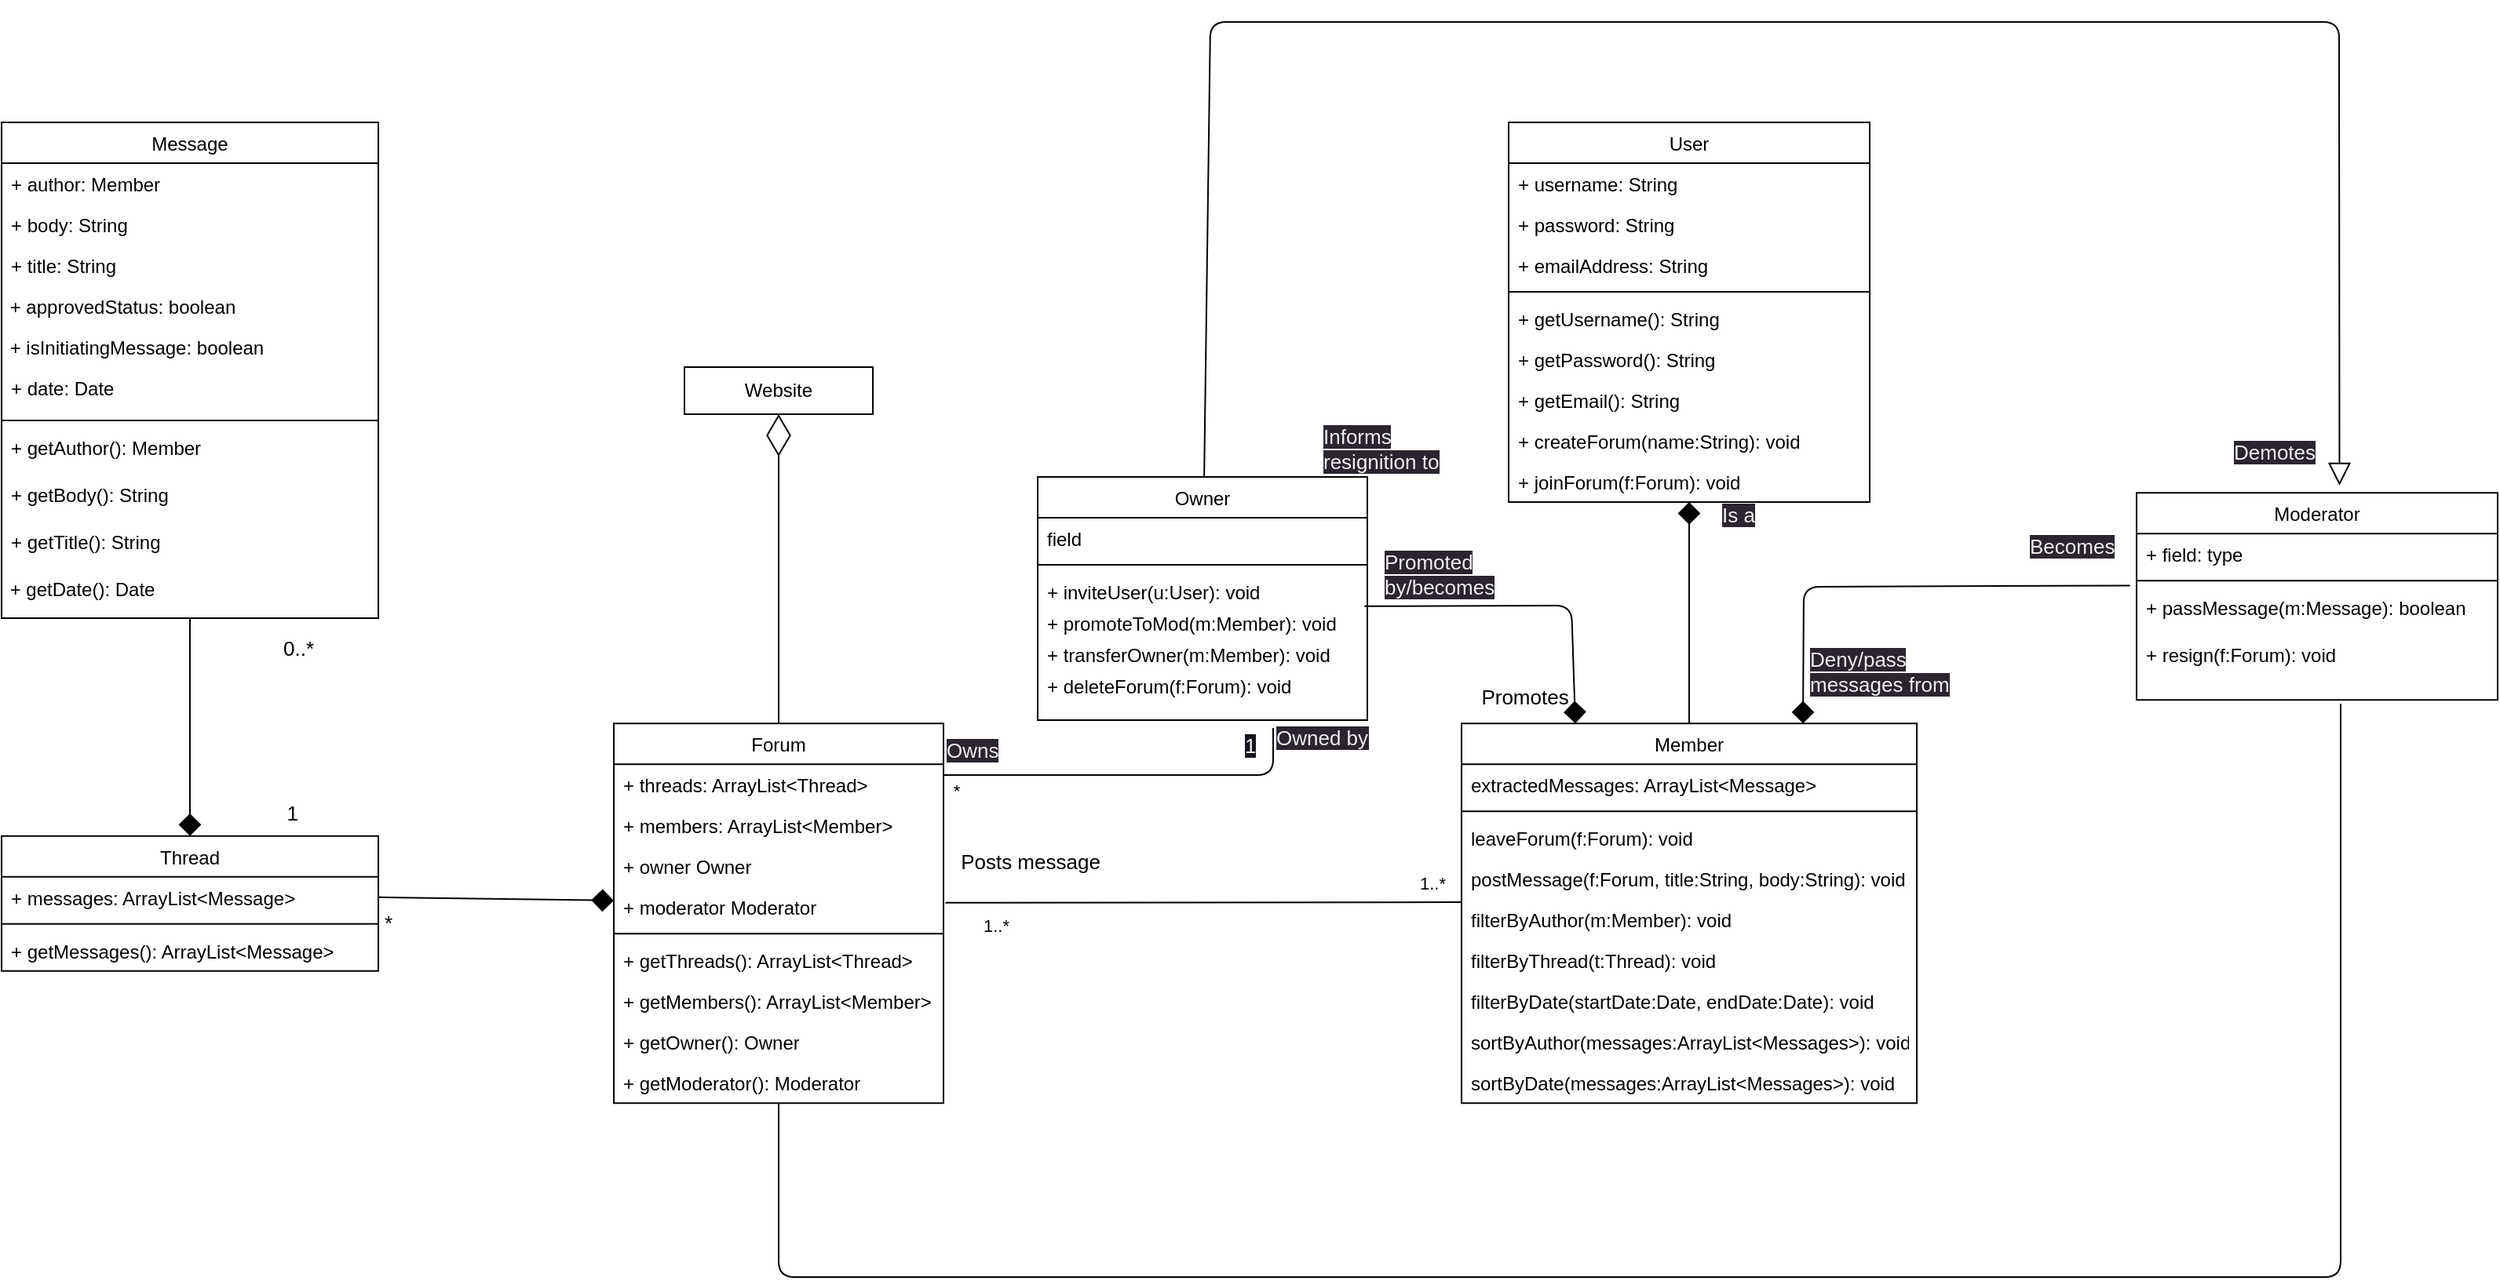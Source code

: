 <mxfile version="22.0.8" type="github">
  <diagram id="C5RBs43oDa-KdzZeNtuy" name="Page-1">
    <mxGraphModel dx="2156" dy="1355" grid="1" gridSize="10" guides="1" tooltips="1" connect="1" arrows="1" fold="1" page="0" pageScale="1" pageWidth="827" pageHeight="1169" math="0" shadow="0">
      <root>
        <mxCell id="WIyWlLk6GJQsqaUBKTNV-0" />
        <mxCell id="WIyWlLk6GJQsqaUBKTNV-1" parent="WIyWlLk6GJQsqaUBKTNV-0" />
        <mxCell id="13" value="&lt;span style=&quot;font-weight: normal;&quot;&gt;User&lt;/span&gt;" style="swimlane;fontStyle=1;align=center;verticalAlign=top;childLayout=stackLayout;horizontal=1;startSize=26;horizontalStack=0;resizeParent=1;resizeParentMax=0;resizeLast=0;collapsible=1;marginBottom=0;whiteSpace=wrap;html=1;" parent="WIyWlLk6GJQsqaUBKTNV-1" vertex="1">
          <mxGeometry x="270" y="24" width="230" height="242" as="geometry" />
        </mxCell>
        <mxCell id="14" value="+ username: String" style="text;strokeColor=none;fillColor=none;align=left;verticalAlign=top;spacingLeft=4;spacingRight=4;overflow=hidden;rotatable=0;points=[[0,0.5],[1,0.5]];portConstraint=eastwest;whiteSpace=wrap;html=1;" parent="13" vertex="1">
          <mxGeometry y="26" width="230" height="26" as="geometry" />
        </mxCell>
        <mxCell id="104" value="+ password: String" style="text;strokeColor=none;fillColor=none;align=left;verticalAlign=top;spacingLeft=4;spacingRight=4;overflow=hidden;rotatable=0;points=[[0,0.5],[1,0.5]];portConstraint=eastwest;whiteSpace=wrap;html=1;" parent="13" vertex="1">
          <mxGeometry y="52" width="230" height="26" as="geometry" />
        </mxCell>
        <mxCell id="103" value="+ emailAddress: String" style="text;strokeColor=none;fillColor=none;align=left;verticalAlign=top;spacingLeft=4;spacingRight=4;overflow=hidden;rotatable=0;points=[[0,0.5],[1,0.5]];portConstraint=eastwest;whiteSpace=wrap;html=1;" parent="13" vertex="1">
          <mxGeometry y="78" width="230" height="26" as="geometry" />
        </mxCell>
        <mxCell id="15" value="" style="line;strokeWidth=1;fillColor=none;align=left;verticalAlign=middle;spacingTop=-1;spacingLeft=3;spacingRight=3;rotatable=0;labelPosition=right;points=[];portConstraint=eastwest;strokeColor=inherit;" parent="13" vertex="1">
          <mxGeometry y="104" width="230" height="8" as="geometry" />
        </mxCell>
        <mxCell id="16" value="+ getUsername(): String" style="text;strokeColor=none;fillColor=none;align=left;verticalAlign=top;spacingLeft=4;spacingRight=4;overflow=hidden;rotatable=0;points=[[0,0.5],[1,0.5]];portConstraint=eastwest;whiteSpace=wrap;html=1;" parent="13" vertex="1">
          <mxGeometry y="112" width="230" height="26" as="geometry" />
        </mxCell>
        <mxCell id="106" value="+ getPassword(): String" style="text;strokeColor=none;fillColor=none;align=left;verticalAlign=top;spacingLeft=4;spacingRight=4;overflow=hidden;rotatable=0;points=[[0,0.5],[1,0.5]];portConstraint=eastwest;whiteSpace=wrap;html=1;" parent="13" vertex="1">
          <mxGeometry y="138" width="230" height="26" as="geometry" />
        </mxCell>
        <mxCell id="105" value="+ getEmail(): String" style="text;strokeColor=none;fillColor=none;align=left;verticalAlign=top;spacingLeft=4;spacingRight=4;overflow=hidden;rotatable=0;points=[[0,0.5],[1,0.5]];portConstraint=eastwest;whiteSpace=wrap;html=1;" parent="13" vertex="1">
          <mxGeometry y="164" width="230" height="26" as="geometry" />
        </mxCell>
        <mxCell id="BcViW6ou3aDD0PEyruo2-131" value="+ createForum(name:String): void" style="text;strokeColor=none;fillColor=none;align=left;verticalAlign=top;spacingLeft=4;spacingRight=4;overflow=hidden;rotatable=0;points=[[0,0.5],[1,0.5]];portConstraint=eastwest;whiteSpace=wrap;html=1;" vertex="1" parent="13">
          <mxGeometry y="190" width="230" height="26" as="geometry" />
        </mxCell>
        <mxCell id="BcViW6ou3aDD0PEyruo2-133" value="+ joinForum(f:Forum): void&#xa;&#xa;" style="text;align=left;verticalAlign=top;spacingLeft=4;spacingRight=4;overflow=hidden;rotatable=0;points=[[0,0.5],[1,0.5]];portConstraint=eastwest;rounded=0;shadow=0;html=0;" vertex="1" parent="13">
          <mxGeometry y="216" width="230" height="26" as="geometry" />
        </mxCell>
        <mxCell id="109" style="edgeStyle=none;html=1;strokeWidth=1;fontSize=13;endArrow=block;endFill=0;endSize=12;entryX=0.562;entryY=-0.035;entryDx=0;entryDy=0;entryPerimeter=0;" parent="WIyWlLk6GJQsqaUBKTNV-1" source="17" target="22" edge="1">
          <mxGeometry relative="1" as="geometry">
            <mxPoint x="800" as="targetPoint" />
            <Array as="points">
              <mxPoint x="80" y="-40" />
              <mxPoint x="460" y="-40" />
              <mxPoint x="799" y="-40" />
            </Array>
          </mxGeometry>
        </mxCell>
        <mxCell id="17" value="Owner" style="swimlane;fontStyle=0;align=center;verticalAlign=top;childLayout=stackLayout;horizontal=1;startSize=26;horizontalStack=0;resizeParent=1;resizeLast=0;collapsible=1;marginBottom=0;rounded=0;shadow=0;strokeWidth=1;" parent="WIyWlLk6GJQsqaUBKTNV-1" vertex="1">
          <mxGeometry x="-30" y="250" width="210" height="155" as="geometry">
            <mxRectangle x="130" y="380" width="160" height="26" as="alternateBounds" />
          </mxGeometry>
        </mxCell>
        <mxCell id="18" value="field" style="text;align=left;verticalAlign=top;spacingLeft=4;spacingRight=4;overflow=hidden;rotatable=0;points=[[0,0.5],[1,0.5]];portConstraint=eastwest;" parent="17" vertex="1">
          <mxGeometry y="26" width="210" height="26" as="geometry" />
        </mxCell>
        <mxCell id="19" value="" style="line;html=1;strokeWidth=1;align=left;verticalAlign=middle;spacingTop=-1;spacingLeft=3;spacingRight=3;rotatable=0;labelPosition=right;points=[];portConstraint=eastwest;" parent="17" vertex="1">
          <mxGeometry y="52" width="210" height="8" as="geometry" />
        </mxCell>
        <mxCell id="20" value="+ inviteUser(u:User): void" style="text;align=left;verticalAlign=top;spacingLeft=4;spacingRight=4;overflow=hidden;rotatable=0;points=[[0,0.5],[1,0.5]];portConstraint=eastwest;fontStyle=0" parent="17" vertex="1">
          <mxGeometry y="60" width="210" height="20" as="geometry" />
        </mxCell>
        <mxCell id="BcViW6ou3aDD0PEyruo2-114" value="+ promoteToMod(m:Member): void" style="text;align=left;verticalAlign=top;spacingLeft=4;spacingRight=4;overflow=hidden;rotatable=0;points=[[0,0.5],[1,0.5]];portConstraint=eastwest;fontStyle=0" vertex="1" parent="17">
          <mxGeometry y="80" width="210" height="20" as="geometry" />
        </mxCell>
        <mxCell id="BcViW6ou3aDD0PEyruo2-115" value="+ transferOwner(m:Member): void" style="text;align=left;verticalAlign=top;spacingLeft=4;spacingRight=4;overflow=hidden;rotatable=0;points=[[0,0.5],[1,0.5]];portConstraint=eastwest;fontStyle=0" vertex="1" parent="17">
          <mxGeometry y="100" width="210" height="20" as="geometry" />
        </mxCell>
        <mxCell id="BcViW6ou3aDD0PEyruo2-116" value="+ deleteForum(f:Forum): void" style="text;align=left;verticalAlign=top;spacingLeft=4;spacingRight=4;overflow=hidden;rotatable=0;points=[[0,0.5],[1,0.5]];portConstraint=eastwest;fontStyle=0" vertex="1" parent="17">
          <mxGeometry y="120" width="210" height="20" as="geometry" />
        </mxCell>
        <mxCell id="22" value="&lt;span style=&quot;font-weight: normal;&quot;&gt;Moderator&lt;/span&gt;" style="swimlane;fontStyle=1;align=center;verticalAlign=top;childLayout=stackLayout;horizontal=1;startSize=26;horizontalStack=0;resizeParent=1;resizeParentMax=0;resizeLast=0;collapsible=1;marginBottom=0;whiteSpace=wrap;html=1;" parent="WIyWlLk6GJQsqaUBKTNV-1" vertex="1">
          <mxGeometry x="670" y="260.12" width="230" height="132" as="geometry" />
        </mxCell>
        <mxCell id="23" value="+ field: type" style="text;strokeColor=none;fillColor=none;align=left;verticalAlign=top;spacingLeft=4;spacingRight=4;overflow=hidden;rotatable=0;points=[[0,0.5],[1,0.5]];portConstraint=eastwest;whiteSpace=wrap;html=1;" parent="22" vertex="1">
          <mxGeometry y="26" width="230" height="26" as="geometry" />
        </mxCell>
        <mxCell id="24" value="" style="line;strokeWidth=1;fillColor=none;align=left;verticalAlign=middle;spacingTop=-1;spacingLeft=3;spacingRight=3;rotatable=0;labelPosition=right;points=[];portConstraint=eastwest;strokeColor=inherit;" parent="22" vertex="1">
          <mxGeometry y="52" width="230" height="8" as="geometry" />
        </mxCell>
        <mxCell id="25" value="+ passMessage(m:Message): boolean" style="text;strokeColor=none;fillColor=none;align=left;verticalAlign=top;spacingLeft=4;spacingRight=4;overflow=hidden;rotatable=0;points=[[0,0.5],[1,0.5]];portConstraint=eastwest;whiteSpace=wrap;html=1;" parent="22" vertex="1">
          <mxGeometry y="60" width="230" height="30" as="geometry" />
        </mxCell>
        <mxCell id="93" value="+ resign(f:Forum): void&lt;br&gt;" style="text;strokeColor=none;fillColor=none;align=left;verticalAlign=top;spacingLeft=4;spacingRight=4;overflow=hidden;rotatable=0;points=[[0,0.5],[1,0.5]];portConstraint=eastwest;whiteSpace=wrap;html=1;" parent="22" vertex="1">
          <mxGeometry y="90" width="230" height="42" as="geometry" />
        </mxCell>
        <mxCell id="102" style="edgeStyle=none;html=1;exitX=0.5;exitY=0;exitDx=0;exitDy=0;strokeWidth=1;fontSize=13;endArrow=diamond;endFill=1;endSize=12;" parent="WIyWlLk6GJQsqaUBKTNV-1" source="26" edge="1" target="BcViW6ou3aDD0PEyruo2-133">
          <mxGeometry relative="1" as="geometry">
            <mxPoint x="370" y="230" as="targetPoint" />
          </mxGeometry>
        </mxCell>
        <mxCell id="26" value="Member" style="swimlane;fontStyle=0;align=center;verticalAlign=top;childLayout=stackLayout;horizontal=1;startSize=26;horizontalStack=0;resizeParent=1;resizeLast=0;collapsible=1;marginBottom=0;rounded=0;shadow=0;strokeWidth=1;" parent="WIyWlLk6GJQsqaUBKTNV-1" vertex="1">
          <mxGeometry x="240" y="407.12" width="290" height="242" as="geometry">
            <mxRectangle x="230" y="140" width="160" height="26" as="alternateBounds" />
          </mxGeometry>
        </mxCell>
        <mxCell id="27" value="extractedMessages: ArrayList&lt;Message&gt;" style="text;align=left;verticalAlign=top;spacingLeft=4;spacingRight=4;overflow=hidden;rotatable=0;points=[[0,0.5],[1,0.5]];portConstraint=eastwest;" parent="26" vertex="1">
          <mxGeometry y="26" width="290" height="26" as="geometry" />
        </mxCell>
        <mxCell id="30" value="" style="line;html=1;strokeWidth=1;align=left;verticalAlign=middle;spacingTop=-1;spacingLeft=3;spacingRight=3;rotatable=0;labelPosition=right;points=[];portConstraint=eastwest;" parent="26" vertex="1">
          <mxGeometry y="52" width="290" height="8" as="geometry" />
        </mxCell>
        <mxCell id="51" value="leaveForum(f:Forum): void&#xa;" style="text;align=left;verticalAlign=top;spacingLeft=4;spacingRight=4;overflow=hidden;rotatable=0;points=[[0,0.5],[1,0.5]];portConstraint=eastwest;rounded=0;shadow=0;html=0;" parent="26" vertex="1">
          <mxGeometry y="60" width="290" height="26" as="geometry" />
        </mxCell>
        <mxCell id="BcViW6ou3aDD0PEyruo2-151" value="postMessage(f:Forum, title:String, body:String): void&#xa;" style="text;align=left;verticalAlign=top;spacingLeft=4;spacingRight=4;overflow=hidden;rotatable=0;points=[[0,0.5],[1,0.5]];portConstraint=eastwest;rounded=0;shadow=0;html=0;" vertex="1" parent="26">
          <mxGeometry y="86" width="290" height="26" as="geometry" />
        </mxCell>
        <mxCell id="BcViW6ou3aDD0PEyruo2-152" value="filterByAuthor(m:Member): void&#xa;" style="text;align=left;verticalAlign=top;spacingLeft=4;spacingRight=4;overflow=hidden;rotatable=0;points=[[0,0.5],[1,0.5]];portConstraint=eastwest;rounded=0;shadow=0;html=0;" vertex="1" parent="26">
          <mxGeometry y="112" width="290" height="26" as="geometry" />
        </mxCell>
        <mxCell id="BcViW6ou3aDD0PEyruo2-153" value="filterByThread(t:Thread): void&#xa;" style="text;align=left;verticalAlign=top;spacingLeft=4;spacingRight=4;overflow=hidden;rotatable=0;points=[[0,0.5],[1,0.5]];portConstraint=eastwest;rounded=0;shadow=0;html=0;" vertex="1" parent="26">
          <mxGeometry y="138" width="290" height="26" as="geometry" />
        </mxCell>
        <mxCell id="BcViW6ou3aDD0PEyruo2-154" value="filterByDate(startDate:Date, endDate:Date): void&#xa;" style="text;align=left;verticalAlign=top;spacingLeft=4;spacingRight=4;overflow=hidden;rotatable=0;points=[[0,0.5],[1,0.5]];portConstraint=eastwest;rounded=0;shadow=0;html=0;" vertex="1" parent="26">
          <mxGeometry y="164" width="290" height="26" as="geometry" />
        </mxCell>
        <mxCell id="BcViW6ou3aDD0PEyruo2-163" value="sortByAuthor(messages:ArrayList&lt;Messages&gt;): void&#xa;" style="text;align=left;verticalAlign=top;spacingLeft=4;spacingRight=4;overflow=hidden;rotatable=0;points=[[0,0.5],[1,0.5]];portConstraint=eastwest;rounded=0;shadow=0;html=0;" vertex="1" parent="26">
          <mxGeometry y="190" width="290" height="26" as="geometry" />
        </mxCell>
        <mxCell id="BcViW6ou3aDD0PEyruo2-165" value="sortByDate(messages:ArrayList&lt;Messages&gt;): void&#xa;" style="text;align=left;verticalAlign=top;spacingLeft=4;spacingRight=4;overflow=hidden;rotatable=0;points=[[0,0.5],[1,0.5]];portConstraint=eastwest;rounded=0;shadow=0;html=0;" vertex="1" parent="26">
          <mxGeometry y="216" width="290" height="26" as="geometry" />
        </mxCell>
        <mxCell id="32" value="1..*" style="edgeLabel;resizable=0;html=1;align=right;verticalAlign=bottom;" parent="WIyWlLk6GJQsqaUBKTNV-1" connectable="0" vertex="1">
          <mxGeometry x="229" y="510" as="geometry">
            <mxPoint x="1" y="7" as="offset" />
          </mxGeometry>
        </mxCell>
        <mxCell id="36" style="edgeStyle=none;html=1;exitX=0.991;exitY=1.119;exitDx=0;exitDy=0;endArrow=diamond;endFill=1;entryX=0.25;entryY=0;entryDx=0;entryDy=0;endSize=12;exitPerimeter=0;" parent="WIyWlLk6GJQsqaUBKTNV-1" source="20" target="26" edge="1">
          <mxGeometry relative="1" as="geometry">
            <mxPoint x="360" y="354" as="targetPoint" />
            <Array as="points">
              <mxPoint x="310" y="332" />
            </Array>
          </mxGeometry>
        </mxCell>
        <mxCell id="37" style="edgeStyle=none;html=1;endArrow=diamond;endFill=1;entryX=0.75;entryY=0;entryDx=0;entryDy=0;endSize=12;exitX=-0.018;exitY=-0.031;exitDx=0;exitDy=0;exitPerimeter=0;" parent="WIyWlLk6GJQsqaUBKTNV-1" source="25" target="26" edge="1">
          <mxGeometry relative="1" as="geometry">
            <mxPoint x="400" y="354" as="targetPoint" />
            <mxPoint x="520" y="354" as="sourcePoint" />
            <Array as="points">
              <mxPoint x="458" y="320" />
            </Array>
          </mxGeometry>
        </mxCell>
        <mxCell id="47" style="edgeStyle=none;html=1;entryX=0.5;entryY=1;entryDx=0;entryDy=0;endArrow=diamondThin;endFill=0;endSize=24;" parent="WIyWlLk6GJQsqaUBKTNV-1" source="40" target="45" edge="1">
          <mxGeometry relative="1" as="geometry" />
        </mxCell>
        <mxCell id="97" style="edgeStyle=none;html=1;strokeWidth=1;fontSize=13;endArrow=none;endFill=0;endSize=12;exitX=0;exitY=0.75;exitDx=0;exitDy=0;" parent="WIyWlLk6GJQsqaUBKTNV-1" source="99" edge="1">
          <mxGeometry relative="1" as="geometry">
            <mxPoint x="120" y="410" as="targetPoint" />
            <Array as="points">
              <mxPoint x="-30" y="440" />
              <mxPoint x="20" y="440" />
              <mxPoint x="120" y="440" />
            </Array>
            <mxPoint x="-70" y="350" as="sourcePoint" />
          </mxGeometry>
        </mxCell>
        <mxCell id="40" value="&lt;span style=&quot;font-weight: normal;&quot;&gt;Forum&lt;/span&gt;" style="swimlane;fontStyle=1;align=center;verticalAlign=top;childLayout=stackLayout;horizontal=1;startSize=26;horizontalStack=0;resizeParent=1;resizeParentMax=0;resizeLast=0;collapsible=1;marginBottom=0;whiteSpace=wrap;html=1;" parent="WIyWlLk6GJQsqaUBKTNV-1" vertex="1">
          <mxGeometry x="-300" y="407.12" width="210" height="242" as="geometry">
            <mxRectangle x="100" y="142" width="80" height="30" as="alternateBounds" />
          </mxGeometry>
        </mxCell>
        <mxCell id="41" value="+ threads: ArrayList&amp;lt;Thread&amp;gt;" style="text;strokeColor=none;fillColor=none;align=left;verticalAlign=top;spacingLeft=4;spacingRight=4;overflow=hidden;rotatable=0;points=[[0,0.5],[1,0.5]];portConstraint=eastwest;whiteSpace=wrap;html=1;" parent="40" vertex="1">
          <mxGeometry y="26" width="210" height="26" as="geometry" />
        </mxCell>
        <mxCell id="BcViW6ou3aDD0PEyruo2-138" value="+ members: ArrayList&amp;lt;Member&amp;gt;" style="text;strokeColor=none;fillColor=none;align=left;verticalAlign=top;spacingLeft=4;spacingRight=4;overflow=hidden;rotatable=0;points=[[0,0.5],[1,0.5]];portConstraint=eastwest;whiteSpace=wrap;html=1;" vertex="1" parent="40">
          <mxGeometry y="52" width="210" height="26" as="geometry" />
        </mxCell>
        <mxCell id="BcViW6ou3aDD0PEyruo2-136" value="+ owner Owner" style="text;strokeColor=none;fillColor=none;align=left;verticalAlign=top;spacingLeft=4;spacingRight=4;overflow=hidden;rotatable=0;points=[[0,0.5],[1,0.5]];portConstraint=eastwest;whiteSpace=wrap;html=1;" vertex="1" parent="40">
          <mxGeometry y="78" width="210" height="26" as="geometry" />
        </mxCell>
        <mxCell id="BcViW6ou3aDD0PEyruo2-137" value="+ moderator Moderator" style="text;strokeColor=none;fillColor=none;align=left;verticalAlign=top;spacingLeft=4;spacingRight=4;overflow=hidden;rotatable=0;points=[[0,0.5],[1,0.5]];portConstraint=eastwest;whiteSpace=wrap;html=1;" vertex="1" parent="40">
          <mxGeometry y="104" width="210" height="26" as="geometry" />
        </mxCell>
        <mxCell id="42" value="" style="line;strokeWidth=1;fillColor=none;align=left;verticalAlign=middle;spacingTop=-1;spacingLeft=3;spacingRight=3;rotatable=0;labelPosition=right;points=[];portConstraint=eastwest;strokeColor=inherit;" parent="40" vertex="1">
          <mxGeometry y="130" width="210" height="8" as="geometry" />
        </mxCell>
        <mxCell id="43" value="+ getThreads(): ArrayList&amp;lt;Thread&amp;gt;" style="text;strokeColor=none;fillColor=none;align=left;verticalAlign=top;spacingLeft=4;spacingRight=4;overflow=hidden;rotatable=0;points=[[0,0.5],[1,0.5]];portConstraint=eastwest;whiteSpace=wrap;html=1;" parent="40" vertex="1">
          <mxGeometry y="138" width="210" height="26" as="geometry" />
        </mxCell>
        <mxCell id="BcViW6ou3aDD0PEyruo2-147" value="+ getMembers(): ArrayList&amp;lt;Member&amp;gt;" style="text;strokeColor=none;fillColor=none;align=left;verticalAlign=top;spacingLeft=4;spacingRight=4;overflow=hidden;rotatable=0;points=[[0,0.5],[1,0.5]];portConstraint=eastwest;whiteSpace=wrap;html=1;" vertex="1" parent="40">
          <mxGeometry y="164" width="210" height="26" as="geometry" />
        </mxCell>
        <mxCell id="BcViW6ou3aDD0PEyruo2-146" value="+ getOwner(): Owner" style="text;strokeColor=none;fillColor=none;align=left;verticalAlign=top;spacingLeft=4;spacingRight=4;overflow=hidden;rotatable=0;points=[[0,0.5],[1,0.5]];portConstraint=eastwest;whiteSpace=wrap;html=1;" vertex="1" parent="40">
          <mxGeometry y="190" width="210" height="26" as="geometry" />
        </mxCell>
        <mxCell id="BcViW6ou3aDD0PEyruo2-145" value="+ getModerator(): Moderator" style="text;strokeColor=none;fillColor=none;align=left;verticalAlign=top;spacingLeft=4;spacingRight=4;overflow=hidden;rotatable=0;points=[[0,0.5],[1,0.5]];portConstraint=eastwest;whiteSpace=wrap;html=1;" vertex="1" parent="40">
          <mxGeometry y="216" width="210" height="26" as="geometry" />
        </mxCell>
        <mxCell id="45" value="Website" style="rounded=0;whiteSpace=wrap;html=1;" parent="WIyWlLk6GJQsqaUBKTNV-1" vertex="1">
          <mxGeometry x="-255" y="180" width="120" height="30" as="geometry" />
        </mxCell>
        <mxCell id="46" value="*" style="edgeLabel;html=1;align=center;verticalAlign=middle;resizable=0;points=[];" parent="WIyWlLk6GJQsqaUBKTNV-1" vertex="1" connectable="0">
          <mxGeometry x="-90" y="459.995" as="geometry">
            <mxPoint x="8" y="-10" as="offset" />
          </mxGeometry>
        </mxCell>
        <mxCell id="48" style="edgeStyle=none;html=1;endArrow=none;endFill=0;endSize=24;entryX=-0.004;entryY=1.02;entryDx=0;entryDy=0;entryPerimeter=0;" parent="WIyWlLk6GJQsqaUBKTNV-1" edge="1">
          <mxGeometry relative="1" as="geometry">
            <mxPoint x="240.0" y="521.05" as="targetPoint" />
            <mxPoint x="-88.84" y="521.41" as="sourcePoint" />
          </mxGeometry>
        </mxCell>
        <mxCell id="49" style="edgeStyle=none;html=1;strokeWidth=1;endArrow=none;endFill=0;endSize=12;exitX=0.5;exitY=1;exitDx=0;exitDy=0;" parent="WIyWlLk6GJQsqaUBKTNV-1" source="40" edge="1">
          <mxGeometry relative="1" as="geometry">
            <mxPoint x="800" y="540" as="targetPoint" />
            <mxPoint x="-320" y="770" as="sourcePoint" />
            <Array as="points">
              <mxPoint x="-195" y="760" />
              <mxPoint x="800" y="760" />
              <mxPoint x="800" y="540" />
              <mxPoint x="800" y="390" />
            </Array>
          </mxGeometry>
        </mxCell>
        <mxCell id="52" value="&lt;span style=&quot;font-weight: normal;&quot;&gt;Thread&lt;/span&gt;" style="swimlane;fontStyle=1;align=center;verticalAlign=top;childLayout=stackLayout;horizontal=1;startSize=26;horizontalStack=0;resizeParent=1;resizeParentMax=0;resizeLast=0;collapsible=1;marginBottom=0;whiteSpace=wrap;html=1;" parent="WIyWlLk6GJQsqaUBKTNV-1" vertex="1">
          <mxGeometry x="-690" y="478.88" width="240" height="86" as="geometry">
            <mxRectangle x="100" y="142" width="80" height="30" as="alternateBounds" />
          </mxGeometry>
        </mxCell>
        <mxCell id="53" value="+ messages: ArrayList&amp;lt;Message&amp;gt;" style="text;strokeColor=none;fillColor=none;align=left;verticalAlign=top;spacingLeft=4;spacingRight=4;overflow=hidden;rotatable=0;points=[[0,0.5],[1,0.5]];portConstraint=eastwest;whiteSpace=wrap;html=1;" parent="52" vertex="1">
          <mxGeometry y="26" width="240" height="26" as="geometry" />
        </mxCell>
        <mxCell id="54" value="" style="line;strokeWidth=1;fillColor=none;align=left;verticalAlign=middle;spacingTop=-1;spacingLeft=3;spacingRight=3;rotatable=0;labelPosition=right;points=[];portConstraint=eastwest;strokeColor=inherit;" parent="52" vertex="1">
          <mxGeometry y="52" width="240" height="8" as="geometry" />
        </mxCell>
        <mxCell id="101" value="+ getMessages(): ArrayList&amp;lt;Message&amp;gt;" style="text;strokeColor=none;fillColor=none;align=left;verticalAlign=top;spacingLeft=4;spacingRight=4;overflow=hidden;rotatable=0;points=[[0,0.5],[1,0.5]];portConstraint=eastwest;whiteSpace=wrap;html=1;" parent="52" vertex="1">
          <mxGeometry y="60" width="240" height="26" as="geometry" />
        </mxCell>
        <mxCell id="62" style="edgeStyle=none;html=1;entryX=0.5;entryY=0;entryDx=0;entryDy=0;strokeWidth=1;endArrow=diamond;endFill=1;endSize=12;exitX=0.5;exitY=1;exitDx=0;exitDy=0;" parent="WIyWlLk6GJQsqaUBKTNV-1" source="57" target="52" edge="1">
          <mxGeometry relative="1" as="geometry">
            <mxPoint x="-520" y="340" as="sourcePoint" />
          </mxGeometry>
        </mxCell>
        <mxCell id="57" value="&lt;span style=&quot;font-weight: normal;&quot;&gt;Message&lt;/span&gt;" style="swimlane;fontStyle=1;align=center;verticalAlign=top;childLayout=stackLayout;horizontal=1;startSize=26;horizontalStack=0;resizeParent=1;resizeParentMax=0;resizeLast=0;collapsible=1;marginBottom=0;whiteSpace=wrap;html=1;" parent="WIyWlLk6GJQsqaUBKTNV-1" vertex="1">
          <mxGeometry x="-690" y="24" width="240" height="316" as="geometry">
            <mxRectangle x="100" y="142" width="80" height="30" as="alternateBounds" />
          </mxGeometry>
        </mxCell>
        <mxCell id="58" value="+ author: Member" style="text;strokeColor=none;fillColor=none;align=left;verticalAlign=top;spacingLeft=4;spacingRight=4;overflow=hidden;rotatable=0;points=[[0,0.5],[1,0.5]];portConstraint=eastwest;whiteSpace=wrap;html=1;" parent="57" vertex="1">
          <mxGeometry y="26" width="240" height="26" as="geometry" />
        </mxCell>
        <mxCell id="64" value="+ body: String" style="text;strokeColor=none;fillColor=none;align=left;verticalAlign=top;spacingLeft=4;spacingRight=4;overflow=hidden;rotatable=0;points=[[0,0.5],[1,0.5]];portConstraint=eastwest;whiteSpace=wrap;html=1;" parent="57" vertex="1">
          <mxGeometry y="52" width="240" height="26" as="geometry" />
        </mxCell>
        <mxCell id="66" value="+ title: String" style="text;strokeColor=none;fillColor=none;align=left;verticalAlign=top;spacingLeft=4;spacingRight=4;overflow=hidden;rotatable=0;points=[[0,0.5],[1,0.5]];portConstraint=eastwest;whiteSpace=wrap;html=1;" parent="57" vertex="1">
          <mxGeometry y="78" width="240" height="26" as="geometry" />
        </mxCell>
        <mxCell id="BcViW6ou3aDD0PEyruo2-129" value="&lt;span style=&quot;color: rgb(0, 0, 0); font-family: Helvetica; font-size: 12px; font-style: normal; font-variant-ligatures: normal; font-variant-caps: normal; font-weight: 400; letter-spacing: normal; orphans: 2; text-align: left; text-indent: 0px; text-transform: none; widows: 2; word-spacing: 0px; -webkit-text-stroke-width: 0px; background-color: rgb(255, 255, 255); text-decoration-thickness: initial; text-decoration-style: initial; text-decoration-color: initial; float: none; display: inline !important;&quot;&gt;&amp;nbsp;+ approvedStatus: boolean&lt;/span&gt;" style="text;whiteSpace=wrap;html=1;" vertex="1" parent="57">
          <mxGeometry y="104" width="240" height="26" as="geometry" />
        </mxCell>
        <mxCell id="BcViW6ou3aDD0PEyruo2-139" value="&lt;span style=&quot;color: rgb(0, 0, 0); font-family: Helvetica; font-size: 12px; font-style: normal; font-variant-ligatures: normal; font-variant-caps: normal; font-weight: 400; letter-spacing: normal; orphans: 2; text-align: left; text-indent: 0px; text-transform: none; widows: 2; word-spacing: 0px; -webkit-text-stroke-width: 0px; background-color: rgb(255, 255, 255); text-decoration-thickness: initial; text-decoration-style: initial; text-decoration-color: initial; float: none; display: inline !important;&quot;&gt;&amp;nbsp;+ isInitiatingMessage: boolean&lt;/span&gt;" style="text;whiteSpace=wrap;html=1;" vertex="1" parent="57">
          <mxGeometry y="130" width="240" height="26" as="geometry" />
        </mxCell>
        <mxCell id="74" value="+ date: Date" style="text;strokeColor=none;fillColor=none;align=left;verticalAlign=top;spacingLeft=4;spacingRight=4;overflow=hidden;rotatable=0;points=[[0,0.5],[1,0.5]];portConstraint=eastwest;whiteSpace=wrap;html=1;" parent="57" vertex="1">
          <mxGeometry y="156" width="240" height="30" as="geometry" />
        </mxCell>
        <mxCell id="59" value="" style="line;strokeWidth=1;fillColor=none;align=left;verticalAlign=middle;spacingTop=-1;spacingLeft=3;spacingRight=3;rotatable=0;labelPosition=right;points=[];portConstraint=eastwest;strokeColor=inherit;" parent="57" vertex="1">
          <mxGeometry y="186" width="240" height="8" as="geometry" />
        </mxCell>
        <mxCell id="60" value="+ getAuthor(): Member&lt;br&gt;" style="text;strokeColor=none;fillColor=none;align=left;verticalAlign=top;spacingLeft=4;spacingRight=4;overflow=hidden;rotatable=0;points=[[0,0.5],[1,0.5]];portConstraint=eastwest;whiteSpace=wrap;html=1;" parent="57" vertex="1">
          <mxGeometry y="194" width="240" height="30" as="geometry" />
        </mxCell>
        <mxCell id="76" value="+ getBody(): String" style="text;strokeColor=none;fillColor=none;align=left;verticalAlign=top;spacingLeft=4;spacingRight=4;overflow=hidden;rotatable=0;points=[[0,0.5],[1,0.5]];portConstraint=eastwest;whiteSpace=wrap;html=1;" parent="57" vertex="1">
          <mxGeometry y="224" width="240" height="30" as="geometry" />
        </mxCell>
        <mxCell id="77" value="+ getTitle(): String" style="text;strokeColor=none;fillColor=none;align=left;verticalAlign=top;spacingLeft=4;spacingRight=4;overflow=hidden;rotatable=0;points=[[0,0.5],[1,0.5]];portConstraint=eastwest;whiteSpace=wrap;html=1;" parent="57" vertex="1">
          <mxGeometry y="254" width="240" height="30" as="geometry" />
        </mxCell>
        <mxCell id="BcViW6ou3aDD0PEyruo2-130" value="&lt;span style=&quot;color: rgb(0, 0, 0); font-family: Helvetica; font-size: 12px; font-style: normal; font-variant-ligatures: normal; font-variant-caps: normal; font-weight: 400; letter-spacing: normal; orphans: 2; text-align: left; text-indent: 0px; text-transform: none; widows: 2; word-spacing: 0px; -webkit-text-stroke-width: 0px; background-color: rgb(255, 255, 255); text-decoration-thickness: initial; text-decoration-style: initial; text-decoration-color: initial; float: none; display: inline !important;&quot;&gt;&amp;nbsp;+ getDate(): Date&lt;/span&gt;" style="text;whiteSpace=wrap;html=1;" vertex="1" parent="57">
          <mxGeometry y="284" width="240" height="32" as="geometry" />
        </mxCell>
        <mxCell id="61" style="edgeStyle=none;html=1;exitX=1;exitY=0.5;exitDx=0;exitDy=0;strokeWidth=1;endArrow=diamond;endFill=1;endSize=12;" parent="WIyWlLk6GJQsqaUBKTNV-1" source="53" edge="1">
          <mxGeometry relative="1" as="geometry">
            <mxPoint x="-300" y="520" as="targetPoint" />
          </mxGeometry>
        </mxCell>
        <mxCell id="69" value="&lt;p style=&quot;line-height: 0%;&quot;&gt;&lt;br&gt;&lt;/p&gt;" style="edgeLabel;resizable=0;html=1;align=right;verticalAlign=bottom;" parent="WIyWlLk6GJQsqaUBKTNV-1" connectable="0" vertex="1">
          <mxGeometry x="-90" y="510" as="geometry">
            <mxPoint x="-89" y="-1" as="offset" />
          </mxGeometry>
        </mxCell>
        <mxCell id="70" value="*" style="edgeLabel;resizable=0;html=1;align=right;verticalAlign=bottom;fontSize=13;" parent="WIyWlLk6GJQsqaUBKTNV-1" connectable="0" vertex="1">
          <mxGeometry x="-350" y="542.88" as="geometry">
            <mxPoint x="-91" y="2" as="offset" />
          </mxGeometry>
        </mxCell>
        <mxCell id="72" value="0..*" style="edgeLabel;resizable=0;html=1;align=right;verticalAlign=bottom;fontSize=13;" parent="WIyWlLk6GJQsqaUBKTNV-1" connectable="0" vertex="1">
          <mxGeometry x="-400" y="367.12" as="geometry">
            <mxPoint x="-91" y="2" as="offset" />
          </mxGeometry>
        </mxCell>
        <mxCell id="73" value="1" style="edgeLabel;resizable=0;html=1;align=right;verticalAlign=bottom;fontSize=13;" parent="WIyWlLk6GJQsqaUBKTNV-1" connectable="0" vertex="1">
          <mxGeometry x="-410" y="472" as="geometry">
            <mxPoint x="-91" y="2" as="offset" />
          </mxGeometry>
        </mxCell>
        <mxCell id="79" value="Promotes" style="text;html=1;align=center;verticalAlign=middle;resizable=0;points=[];autosize=1;strokeColor=none;fillColor=none;fontSize=13;" parent="WIyWlLk6GJQsqaUBKTNV-1" vertex="1">
          <mxGeometry x="240" y="375" width="80" height="30" as="geometry" />
        </mxCell>
        <mxCell id="80" value="&lt;span style=&quot;color: rgb(240, 240, 240); font-family: Helvetica; font-size: 13px; font-style: normal; font-variant-ligatures: normal; font-variant-caps: normal; font-weight: 400; letter-spacing: normal; orphans: 2; text-align: center; text-indent: 0px; text-transform: none; widows: 2; word-spacing: 0px; -webkit-text-stroke-width: 0px; background-color: rgb(42, 37, 47); text-decoration-thickness: initial; text-decoration-style: initial; text-decoration-color: initial; float: none; display: inline !important;&quot;&gt;Promoted by/becomes&lt;br&gt;&lt;/span&gt;" style="text;whiteSpace=wrap;html=1;fontSize=13;" parent="WIyWlLk6GJQsqaUBKTNV-1" vertex="1">
          <mxGeometry x="189" y="290" width="80" height="40" as="geometry" />
        </mxCell>
        <mxCell id="81" value="&lt;span style=&quot;color: rgb(240, 240, 240); font-family: Helvetica; font-size: 13px; font-style: normal; font-variant-ligatures: normal; font-variant-caps: normal; font-weight: 400; letter-spacing: normal; orphans: 2; text-align: center; text-indent: 0px; text-transform: none; widows: 2; word-spacing: 0px; -webkit-text-stroke-width: 0px; background-color: rgb(42, 37, 47); text-decoration-thickness: initial; text-decoration-style: initial; text-decoration-color: initial; float: none; display: inline !important;&quot;&gt;Demotes&lt;br&gt;&lt;/span&gt;" style="text;whiteSpace=wrap;html=1;fontSize=13;" parent="WIyWlLk6GJQsqaUBKTNV-1" vertex="1">
          <mxGeometry x="730" y="220.12" width="80" height="40" as="geometry" />
        </mxCell>
        <mxCell id="82" value="1..*&lt;br&gt;" style="edgeLabel;resizable=0;align=right;verticalAlign=bottom;html=1;" parent="WIyWlLk6GJQsqaUBKTNV-1" connectable="0" vertex="1">
          <mxGeometry x="-400" y="521.88" as="geometry">
            <mxPoint x="352" y="23" as="offset" />
          </mxGeometry>
        </mxCell>
        <mxCell id="85" value="&lt;span style=&quot;color: rgb(240, 240, 240); font-family: Helvetica; font-size: 13px; font-style: normal; font-variant-ligatures: normal; font-variant-caps: normal; font-weight: 400; letter-spacing: normal; orphans: 2; text-align: center; text-indent: 0px; text-transform: none; widows: 2; word-spacing: 0px; -webkit-text-stroke-width: 0px; background-color: rgb(42, 37, 47); text-decoration-thickness: initial; text-decoration-style: initial; text-decoration-color: initial; float: none; display: inline !important;&quot;&gt;Informs resignition to&lt;br&gt;&lt;br&gt;&lt;/span&gt;" style="text;whiteSpace=wrap;html=1;fontSize=13;" parent="WIyWlLk6GJQsqaUBKTNV-1" vertex="1">
          <mxGeometry x="150" y="210" width="90" height="40" as="geometry" />
        </mxCell>
        <mxCell id="86" value="&lt;span style=&quot;color: rgb(240, 240, 240); font-family: Helvetica; font-size: 13px; font-style: normal; font-variant-ligatures: normal; font-variant-caps: normal; font-weight: 400; letter-spacing: normal; orphans: 2; text-align: center; text-indent: 0px; text-transform: none; widows: 2; word-spacing: 0px; -webkit-text-stroke-width: 0px; background-color: rgb(42, 37, 47); text-decoration-thickness: initial; text-decoration-style: initial; text-decoration-color: initial; float: none; display: inline !important;&quot;&gt;Deny/pass&lt;br&gt;messages from&lt;br&gt;&lt;br&gt;&lt;/span&gt;" style="text;whiteSpace=wrap;html=1;fontSize=13;" parent="WIyWlLk6GJQsqaUBKTNV-1" vertex="1">
          <mxGeometry x="460" y="352.12" width="96" height="40" as="geometry" />
        </mxCell>
        <mxCell id="87" value="Posts message" style="text;html=1;align=center;verticalAlign=middle;resizable=0;points=[];autosize=1;strokeColor=none;fillColor=none;fontSize=13;" parent="WIyWlLk6GJQsqaUBKTNV-1" vertex="1">
          <mxGeometry x="-90" y="480" width="110" height="30" as="geometry" />
        </mxCell>
        <mxCell id="94" value="&lt;span style=&quot;color: rgb(240, 240, 240); font-family: Helvetica; font-size: 13px; font-style: normal; font-variant-ligatures: normal; font-variant-caps: normal; font-weight: 400; letter-spacing: normal; orphans: 2; text-align: center; text-indent: 0px; text-transform: none; widows: 2; word-spacing: 0px; -webkit-text-stroke-width: 0px; background-color: rgb(42, 37, 47); text-decoration-thickness: initial; text-decoration-style: initial; text-decoration-color: initial; float: none; display: inline !important;&quot;&gt;Becomes&lt;br&gt;&lt;br&gt;&lt;/span&gt;" style="text;whiteSpace=wrap;html=1;fontSize=13;" parent="WIyWlLk6GJQsqaUBKTNV-1" vertex="1">
          <mxGeometry x="600" y="280" width="80" height="40" as="geometry" />
        </mxCell>
        <mxCell id="98" value="&lt;span style=&quot;color: rgb(240, 240, 240); font-family: Helvetica; font-size: 13px; font-style: normal; font-variant-ligatures: normal; font-variant-caps: normal; font-weight: 400; letter-spacing: normal; orphans: 2; text-align: center; text-indent: 0px; text-transform: none; widows: 2; word-spacing: 0px; -webkit-text-stroke-width: 0px; background-color: rgb(42, 37, 47); text-decoration-thickness: initial; text-decoration-style: initial; text-decoration-color: initial; float: none; display: inline !important;&quot;&gt;Owned by&lt;br&gt;&lt;/span&gt;" style="text;whiteSpace=wrap;html=1;fontSize=13;" parent="WIyWlLk6GJQsqaUBKTNV-1" vertex="1">
          <mxGeometry x="120" y="402" width="90" height="40" as="geometry" />
        </mxCell>
        <mxCell id="99" value="&lt;span style=&quot;color: rgb(240, 240, 240); font-family: Helvetica; font-size: 13px; font-style: normal; font-variant-ligatures: normal; font-variant-caps: normal; font-weight: 400; letter-spacing: normal; orphans: 2; text-align: center; text-indent: 0px; text-transform: none; widows: 2; word-spacing: 0px; -webkit-text-stroke-width: 0px; background-color: rgb(42, 37, 47); text-decoration-thickness: initial; text-decoration-style: initial; text-decoration-color: initial; float: none; display: inline !important;&quot;&gt;Owns&lt;br&gt;&lt;br&gt;&lt;/span&gt;" style="text;whiteSpace=wrap;html=1;fontSize=13;" parent="WIyWlLk6GJQsqaUBKTNV-1" vertex="1">
          <mxGeometry x="-90" y="410" width="90" height="40" as="geometry" />
        </mxCell>
        <mxCell id="110" value="&lt;span style=&quot;color: rgb(240, 240, 240); font-family: Helvetica; font-size: 13px; font-style: normal; font-variant-ligatures: normal; font-variant-caps: normal; font-weight: 400; letter-spacing: normal; orphans: 2; text-align: right; text-indent: 0px; text-transform: none; widows: 2; word-spacing: 0px; -webkit-text-stroke-width: 0px; background-color: rgb(24, 20, 29); text-decoration-thickness: initial; text-decoration-style: initial; text-decoration-color: initial; float: none; display: inline !important;&quot;&gt;1&lt;/span&gt;" style="text;whiteSpace=wrap;html=1;fontSize=13;" parent="WIyWlLk6GJQsqaUBKTNV-1" vertex="1">
          <mxGeometry x="100" y="407.12" width="40" height="40" as="geometry" />
        </mxCell>
        <mxCell id="111" value="&lt;span style=&quot;color: rgb(240, 240, 240); font-family: Helvetica; font-size: 13px; font-style: normal; font-variant-ligatures: normal; font-variant-caps: normal; font-weight: 400; letter-spacing: normal; orphans: 2; text-align: center; text-indent: 0px; text-transform: none; widows: 2; word-spacing: 0px; -webkit-text-stroke-width: 0px; background-color: rgb(42, 37, 47); text-decoration-thickness: initial; text-decoration-style: initial; text-decoration-color: initial; float: none; display: inline !important;&quot;&gt;Is a&lt;br&gt;&lt;br&gt;&lt;/span&gt;" style="text;whiteSpace=wrap;html=1;fontSize=13;" parent="WIyWlLk6GJQsqaUBKTNV-1" vertex="1">
          <mxGeometry x="404" y="260.12" width="96" height="40" as="geometry" />
        </mxCell>
      </root>
    </mxGraphModel>
  </diagram>
</mxfile>
